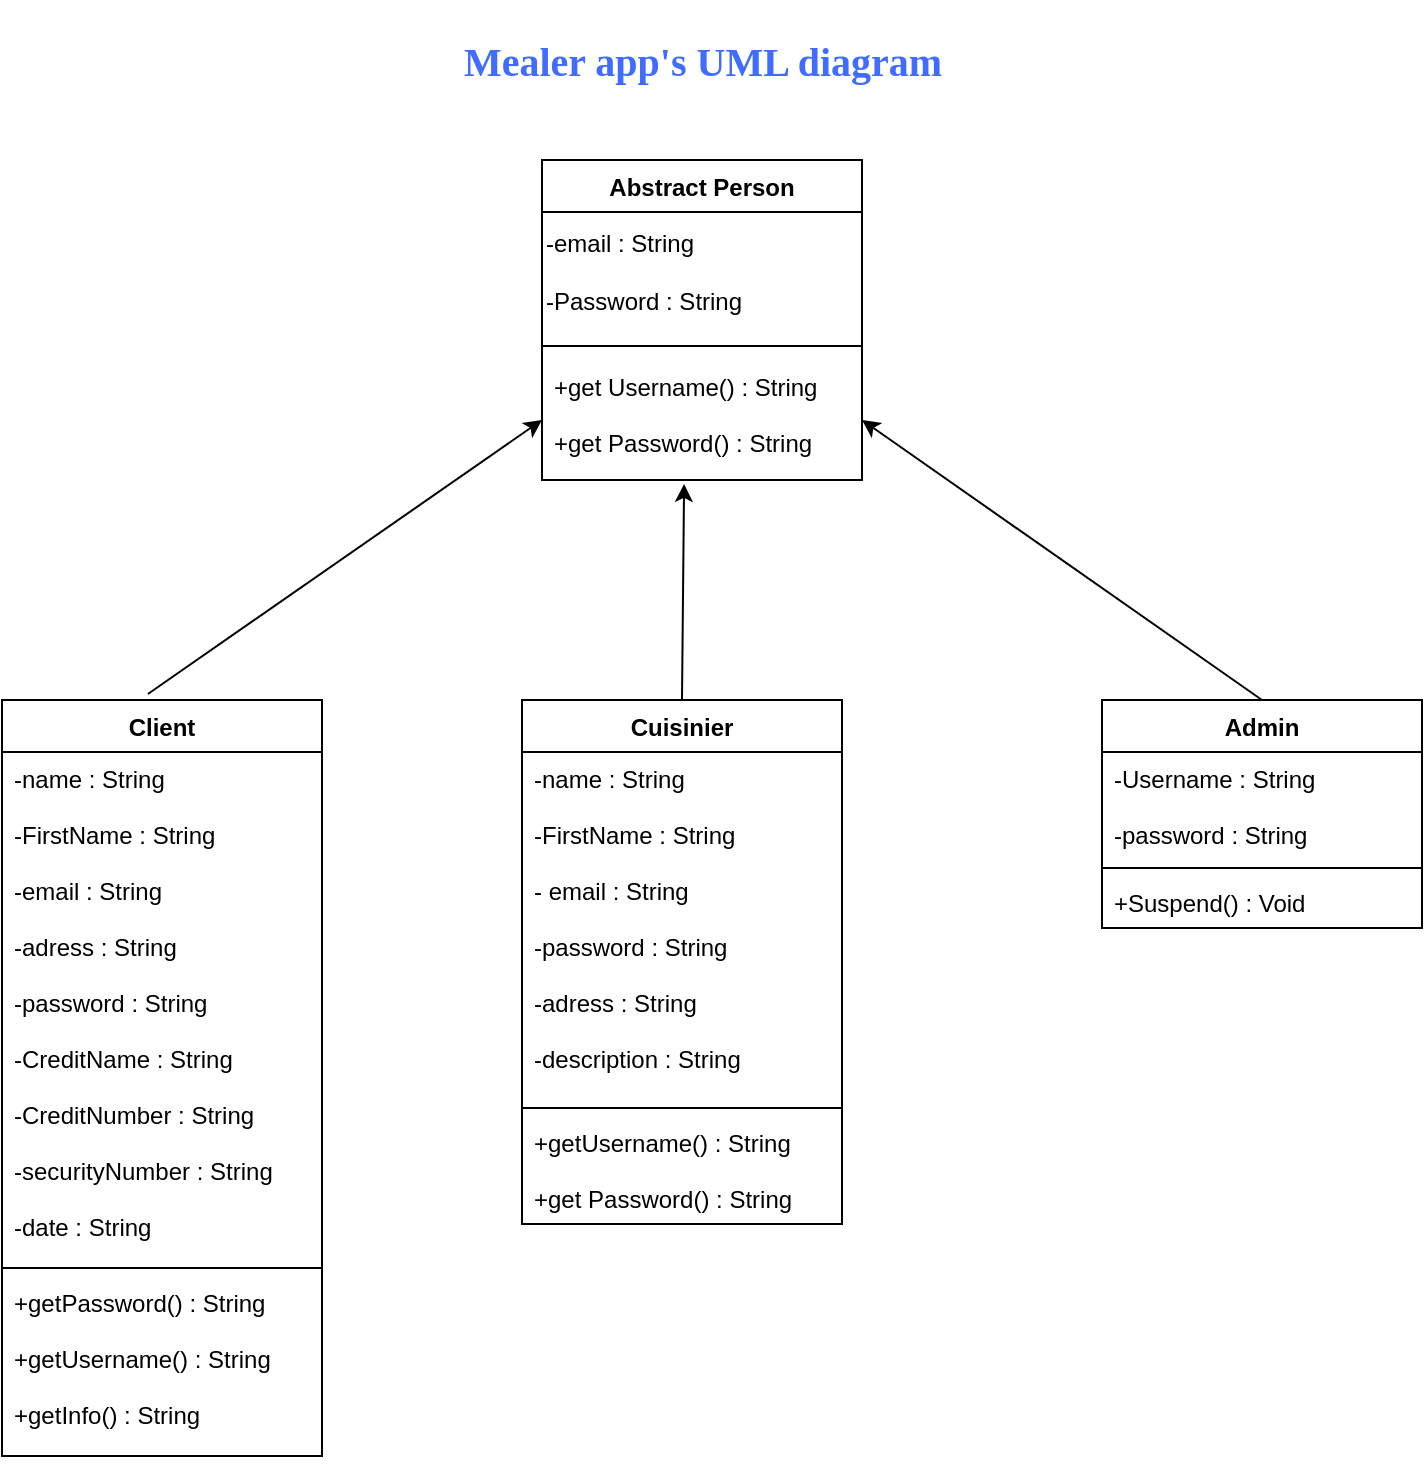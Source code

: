 <mxfile version="20.5.3" type="github">
  <diagram id="GocnT0B55fwALWDRdPjN" name="Page-1">
    <mxGraphModel dx="1422" dy="786" grid="1" gridSize="10" guides="1" tooltips="1" connect="1" arrows="1" fold="1" page="1" pageScale="1" pageWidth="850" pageHeight="1100" math="0" shadow="0">
      <root>
        <mxCell id="0" />
        <mxCell id="1" parent="0" />
        <mxCell id="deJqCuRHRxDBsGMx6Y_S-1" value="Abstract Person" style="swimlane;fontStyle=1;align=center;verticalAlign=top;childLayout=stackLayout;horizontal=1;startSize=26;horizontalStack=0;resizeParent=1;resizeParentMax=0;resizeLast=0;collapsible=1;marginBottom=0;" parent="1" vertex="1">
          <mxGeometry x="330" y="160" width="160" height="160" as="geometry" />
        </mxCell>
        <mxCell id="deJqCuRHRxDBsGMx6Y_S-8" value="-email : String&lt;br&gt;&lt;br&gt;-Password : String" style="text;html=1;align=left;verticalAlign=middle;resizable=0;points=[];autosize=1;strokeColor=none;fillColor=none;" parent="deJqCuRHRxDBsGMx6Y_S-1" vertex="1">
          <mxGeometry y="26" width="160" height="60" as="geometry" />
        </mxCell>
        <mxCell id="deJqCuRHRxDBsGMx6Y_S-3" value="" style="line;strokeWidth=1;fillColor=none;align=left;verticalAlign=middle;spacingTop=-1;spacingLeft=3;spacingRight=3;rotatable=0;labelPosition=right;points=[];portConstraint=eastwest;strokeColor=inherit;" parent="deJqCuRHRxDBsGMx6Y_S-1" vertex="1">
          <mxGeometry y="86" width="160" height="14" as="geometry" />
        </mxCell>
        <mxCell id="deJqCuRHRxDBsGMx6Y_S-4" value="+get Username() : String&#xa;&#xa;+get Password() : String" style="text;strokeColor=none;fillColor=none;align=left;verticalAlign=top;spacingLeft=4;spacingRight=4;overflow=hidden;rotatable=0;points=[[0,0.5],[1,0.5]];portConstraint=eastwest;" parent="deJqCuRHRxDBsGMx6Y_S-1" vertex="1">
          <mxGeometry y="100" width="160" height="60" as="geometry" />
        </mxCell>
        <mxCell id="deJqCuRHRxDBsGMx6Y_S-10" value="Client" style="swimlane;fontStyle=1;align=center;verticalAlign=top;childLayout=stackLayout;horizontal=1;startSize=26;horizontalStack=0;resizeParent=1;resizeParentMax=0;resizeLast=0;collapsible=1;marginBottom=0;" parent="1" vertex="1">
          <mxGeometry x="60" y="430" width="160" height="378" as="geometry">
            <mxRectangle x="60" y="380" width="70" height="30" as="alternateBounds" />
          </mxGeometry>
        </mxCell>
        <mxCell id="deJqCuRHRxDBsGMx6Y_S-11" value="-name : String&#xa;&#xa;-FirstName : String &#xa;&#xa;-email : String&#xa;&#xa;-adress : String&#xa;&#xa;-password : String&#xa;&#xa;-CreditName : String&#xa;&#xa;-CreditNumber : String&#xa;&#xa;-securityNumber : String&#xa;&#xa;-date : String" style="text;strokeColor=none;fillColor=none;align=left;verticalAlign=top;spacingLeft=4;spacingRight=4;overflow=hidden;rotatable=0;points=[[0,0.5],[1,0.5]];portConstraint=eastwest;" parent="deJqCuRHRxDBsGMx6Y_S-10" vertex="1">
          <mxGeometry y="26" width="160" height="254" as="geometry" />
        </mxCell>
        <mxCell id="deJqCuRHRxDBsGMx6Y_S-12" value="" style="line;strokeWidth=1;fillColor=none;align=left;verticalAlign=middle;spacingTop=-1;spacingLeft=3;spacingRight=3;rotatable=0;labelPosition=right;points=[];portConstraint=eastwest;strokeColor=inherit;" parent="deJqCuRHRxDBsGMx6Y_S-10" vertex="1">
          <mxGeometry y="280" width="160" height="8" as="geometry" />
        </mxCell>
        <mxCell id="deJqCuRHRxDBsGMx6Y_S-13" value="+getPassword() : String&#xa;&#xa;+getUsername() : String&#xa;&#xa;+getInfo() : String" style="text;strokeColor=none;fillColor=none;align=left;verticalAlign=top;spacingLeft=4;spacingRight=4;overflow=hidden;rotatable=0;points=[[0,0.5],[1,0.5]];portConstraint=eastwest;" parent="deJqCuRHRxDBsGMx6Y_S-10" vertex="1">
          <mxGeometry y="288" width="160" height="90" as="geometry" />
        </mxCell>
        <mxCell id="deJqCuRHRxDBsGMx6Y_S-14" value="Cuisinier" style="swimlane;fontStyle=1;align=center;verticalAlign=top;childLayout=stackLayout;horizontal=1;startSize=26;horizontalStack=0;resizeParent=1;resizeParentMax=0;resizeLast=0;collapsible=1;marginBottom=0;" parent="1" vertex="1">
          <mxGeometry x="320" y="430" width="160" height="262" as="geometry" />
        </mxCell>
        <mxCell id="deJqCuRHRxDBsGMx6Y_S-15" value="-name : String&#xa;&#xa;-FirstName : String&#xa;&#xa;- email : String&#xa;&#xa;-password : String&#xa;&#xa;-adress : String&#xa;&#xa;-description : String" style="text;strokeColor=none;fillColor=none;align=left;verticalAlign=top;spacingLeft=4;spacingRight=4;overflow=hidden;rotatable=0;points=[[0,0.5],[1,0.5]];portConstraint=eastwest;" parent="deJqCuRHRxDBsGMx6Y_S-14" vertex="1">
          <mxGeometry y="26" width="160" height="174" as="geometry" />
        </mxCell>
        <mxCell id="deJqCuRHRxDBsGMx6Y_S-16" value="" style="line;strokeWidth=1;fillColor=none;align=left;verticalAlign=middle;spacingTop=-1;spacingLeft=3;spacingRight=3;rotatable=0;labelPosition=right;points=[];portConstraint=eastwest;strokeColor=inherit;" parent="deJqCuRHRxDBsGMx6Y_S-14" vertex="1">
          <mxGeometry y="200" width="160" height="8" as="geometry" />
        </mxCell>
        <mxCell id="deJqCuRHRxDBsGMx6Y_S-17" value="+getUsername() : String&#xa;&#xa;+get Password() : String" style="text;strokeColor=none;fillColor=none;align=left;verticalAlign=top;spacingLeft=4;spacingRight=4;overflow=hidden;rotatable=0;points=[[0,0.5],[1,0.5]];portConstraint=eastwest;" parent="deJqCuRHRxDBsGMx6Y_S-14" vertex="1">
          <mxGeometry y="208" width="160" height="54" as="geometry" />
        </mxCell>
        <mxCell id="deJqCuRHRxDBsGMx6Y_S-18" value="Admin" style="swimlane;fontStyle=1;align=center;verticalAlign=top;childLayout=stackLayout;horizontal=1;startSize=26;horizontalStack=0;resizeParent=1;resizeParentMax=0;resizeLast=0;collapsible=1;marginBottom=0;" parent="1" vertex="1">
          <mxGeometry x="610" y="430" width="160" height="114" as="geometry" />
        </mxCell>
        <mxCell id="deJqCuRHRxDBsGMx6Y_S-19" value="-Username : String&#xa;&#xa;-password : String" style="text;strokeColor=none;fillColor=none;align=left;verticalAlign=top;spacingLeft=4;spacingRight=4;overflow=hidden;rotatable=0;points=[[0,0.5],[1,0.5]];portConstraint=eastwest;" parent="deJqCuRHRxDBsGMx6Y_S-18" vertex="1">
          <mxGeometry y="26" width="160" height="54" as="geometry" />
        </mxCell>
        <mxCell id="deJqCuRHRxDBsGMx6Y_S-20" value="" style="line;strokeWidth=1;fillColor=none;align=left;verticalAlign=middle;spacingTop=-1;spacingLeft=3;spacingRight=3;rotatable=0;labelPosition=right;points=[];portConstraint=eastwest;strokeColor=inherit;" parent="deJqCuRHRxDBsGMx6Y_S-18" vertex="1">
          <mxGeometry y="80" width="160" height="8" as="geometry" />
        </mxCell>
        <mxCell id="deJqCuRHRxDBsGMx6Y_S-21" value="+Suspend() : Void" style="text;strokeColor=none;fillColor=none;align=left;verticalAlign=top;spacingLeft=4;spacingRight=4;overflow=hidden;rotatable=0;points=[[0,0.5],[1,0.5]];portConstraint=eastwest;" parent="deJqCuRHRxDBsGMx6Y_S-18" vertex="1">
          <mxGeometry y="88" width="160" height="26" as="geometry" />
        </mxCell>
        <mxCell id="deJqCuRHRxDBsGMx6Y_S-36" value="" style="endArrow=classic;html=1;rounded=0;exitX=0.456;exitY=-0.008;exitDx=0;exitDy=0;exitPerimeter=0;entryX=0;entryY=0.5;entryDx=0;entryDy=0;" parent="1" source="deJqCuRHRxDBsGMx6Y_S-10" target="deJqCuRHRxDBsGMx6Y_S-4" edge="1">
          <mxGeometry width="50" height="50" relative="1" as="geometry">
            <mxPoint x="150" y="400" as="sourcePoint" />
            <mxPoint x="200" y="350" as="targetPoint" />
          </mxGeometry>
        </mxCell>
        <mxCell id="deJqCuRHRxDBsGMx6Y_S-37" value="" style="endArrow=classic;html=1;rounded=0;exitX=0.5;exitY=0;exitDx=0;exitDy=0;entryX=0.444;entryY=1.033;entryDx=0;entryDy=0;entryPerimeter=0;" parent="1" source="deJqCuRHRxDBsGMx6Y_S-14" target="deJqCuRHRxDBsGMx6Y_S-4" edge="1">
          <mxGeometry width="50" height="50" relative="1" as="geometry">
            <mxPoint x="340" y="430" as="sourcePoint" />
            <mxPoint x="390" y="380" as="targetPoint" />
          </mxGeometry>
        </mxCell>
        <mxCell id="deJqCuRHRxDBsGMx6Y_S-38" value="" style="endArrow=classic;html=1;rounded=0;exitX=0.5;exitY=0;exitDx=0;exitDy=0;entryX=1;entryY=0.5;entryDx=0;entryDy=0;" parent="1" source="deJqCuRHRxDBsGMx6Y_S-18" target="deJqCuRHRxDBsGMx6Y_S-4" edge="1">
          <mxGeometry width="50" height="50" relative="1" as="geometry">
            <mxPoint x="620" y="410" as="sourcePoint" />
            <mxPoint x="670" y="360" as="targetPoint" />
            <Array as="points" />
          </mxGeometry>
        </mxCell>
        <mxCell id="deJqCuRHRxDBsGMx6Y_S-39" value="&lt;pre&gt;&lt;b&gt;&lt;font style=&quot;font-size: 20px;&quot; color=&quot;#406cff&quot; face=&quot;Comic Sans MS&quot;&gt;Mealer app&#39;s UML diagram&lt;/font&gt;&lt;/b&gt;&lt;/pre&gt;" style="text;html=1;align=center;verticalAlign=middle;resizable=0;points=[];autosize=1;strokeColor=none;fillColor=none;" parent="1" vertex="1">
          <mxGeometry x="265" y="80" width="290" height="60" as="geometry" />
        </mxCell>
      </root>
    </mxGraphModel>
  </diagram>
</mxfile>
